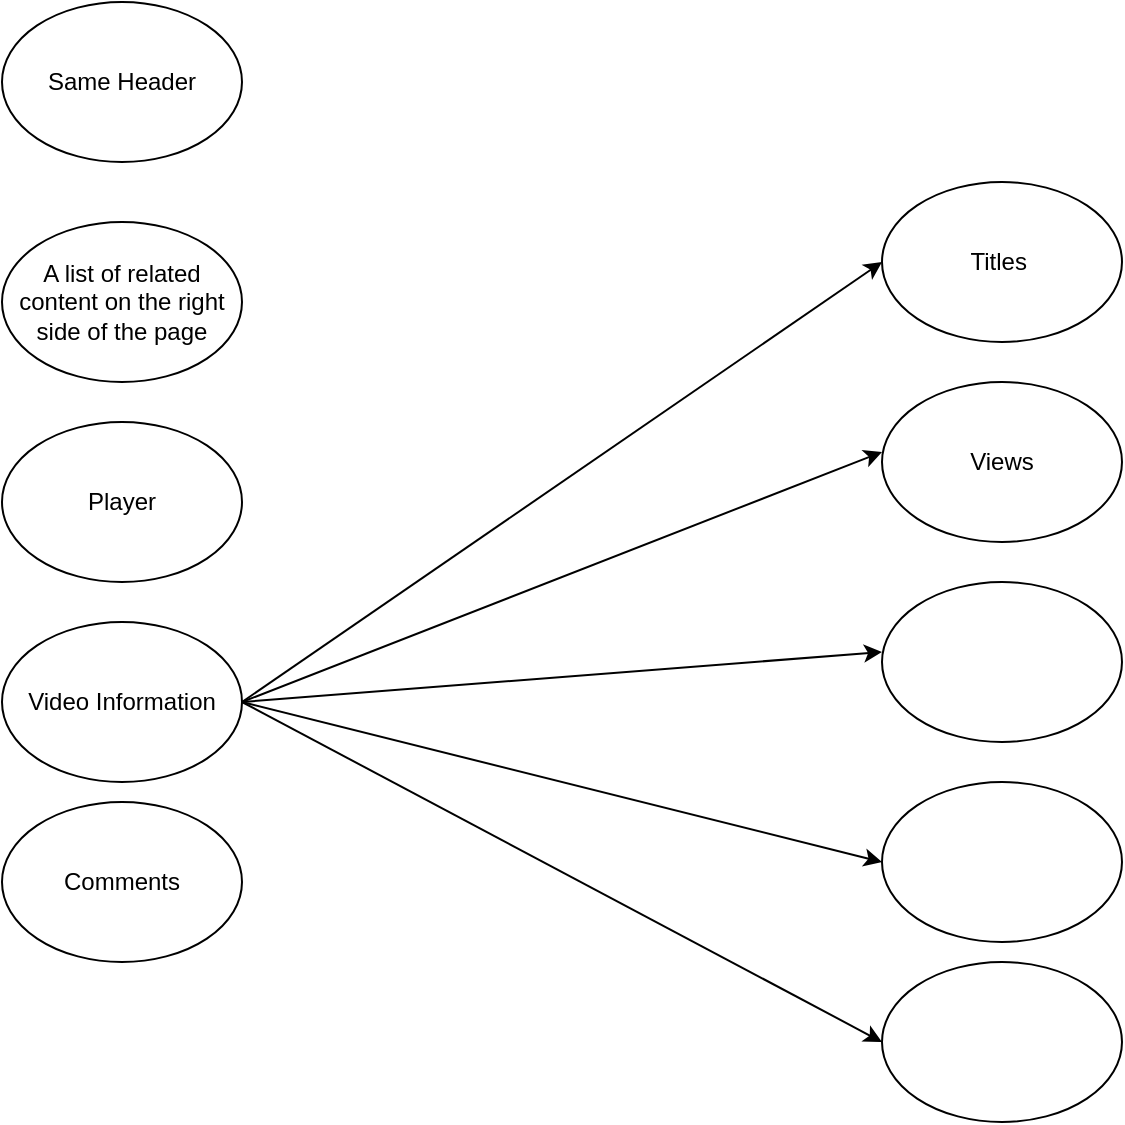 <mxfile version="13.5.7" type="github">
  <diagram id="XvZLFA-KXbg1hIquNyjK" name="Page-1">
    <mxGraphModel dx="946" dy="556" grid="1" gridSize="10" guides="1" tooltips="1" connect="1" arrows="1" fold="1" page="1" pageScale="1" pageWidth="827" pageHeight="1169" math="0" shadow="0">
      <root>
        <mxCell id="0" />
        <mxCell id="1" parent="0" />
        <mxCell id="agJqI3_dGWG6YFOcP7a3-1" value="Comments" style="ellipse;whiteSpace=wrap;html=1;" vertex="1" parent="1">
          <mxGeometry x="70" y="440" width="120" height="80" as="geometry" />
        </mxCell>
        <mxCell id="agJqI3_dGWG6YFOcP7a3-2" value="Video Information" style="ellipse;whiteSpace=wrap;html=1;" vertex="1" parent="1">
          <mxGeometry x="70" y="350" width="120" height="80" as="geometry" />
        </mxCell>
        <mxCell id="agJqI3_dGWG6YFOcP7a3-3" value="Player" style="ellipse;whiteSpace=wrap;html=1;" vertex="1" parent="1">
          <mxGeometry x="70" y="250" width="120" height="80" as="geometry" />
        </mxCell>
        <mxCell id="agJqI3_dGWG6YFOcP7a3-4" value="A list of related content on the right side of the page" style="ellipse;whiteSpace=wrap;html=1;" vertex="1" parent="1">
          <mxGeometry x="70" y="150" width="120" height="80" as="geometry" />
        </mxCell>
        <mxCell id="agJqI3_dGWG6YFOcP7a3-5" value="Same Header" style="ellipse;whiteSpace=wrap;html=1;" vertex="1" parent="1">
          <mxGeometry x="70" y="40" width="120" height="80" as="geometry" />
        </mxCell>
        <mxCell id="agJqI3_dGWG6YFOcP7a3-6" value="Titles&amp;nbsp;" style="ellipse;whiteSpace=wrap;html=1;" vertex="1" parent="1">
          <mxGeometry x="510" y="130" width="120" height="80" as="geometry" />
        </mxCell>
        <mxCell id="agJqI3_dGWG6YFOcP7a3-7" value="Views" style="ellipse;whiteSpace=wrap;html=1;" vertex="1" parent="1">
          <mxGeometry x="510" y="230" width="120" height="80" as="geometry" />
        </mxCell>
        <mxCell id="agJqI3_dGWG6YFOcP7a3-8" value="" style="ellipse;whiteSpace=wrap;html=1;" vertex="1" parent="1">
          <mxGeometry x="510" y="520" width="120" height="80" as="geometry" />
        </mxCell>
        <mxCell id="agJqI3_dGWG6YFOcP7a3-9" value="" style="ellipse;whiteSpace=wrap;html=1;" vertex="1" parent="1">
          <mxGeometry x="510" y="430" width="120" height="80" as="geometry" />
        </mxCell>
        <mxCell id="agJqI3_dGWG6YFOcP7a3-10" value="" style="ellipse;whiteSpace=wrap;html=1;" vertex="1" parent="1">
          <mxGeometry x="510" y="330" width="120" height="80" as="geometry" />
        </mxCell>
        <mxCell id="agJqI3_dGWG6YFOcP7a3-11" value="" style="endArrow=classic;html=1;exitX=1;exitY=0.5;exitDx=0;exitDy=0;" edge="1" parent="1" source="agJqI3_dGWG6YFOcP7a3-2">
          <mxGeometry width="50" height="50" relative="1" as="geometry">
            <mxPoint x="460" y="220" as="sourcePoint" />
            <mxPoint x="510" y="170" as="targetPoint" />
          </mxGeometry>
        </mxCell>
        <mxCell id="agJqI3_dGWG6YFOcP7a3-12" value="" style="endArrow=classic;html=1;" edge="1" parent="1">
          <mxGeometry width="50" height="50" relative="1" as="geometry">
            <mxPoint x="190" y="390" as="sourcePoint" />
            <mxPoint x="510" y="265" as="targetPoint" />
          </mxGeometry>
        </mxCell>
        <mxCell id="agJqI3_dGWG6YFOcP7a3-13" value="" style="endArrow=classic;html=1;exitX=1;exitY=0.5;exitDx=0;exitDy=0;" edge="1" parent="1" source="agJqI3_dGWG6YFOcP7a3-2">
          <mxGeometry width="50" height="50" relative="1" as="geometry">
            <mxPoint x="460" y="415" as="sourcePoint" />
            <mxPoint x="510" y="365" as="targetPoint" />
          </mxGeometry>
        </mxCell>
        <mxCell id="agJqI3_dGWG6YFOcP7a3-14" value="" style="endArrow=classic;html=1;exitX=1;exitY=0.5;exitDx=0;exitDy=0;" edge="1" parent="1" source="agJqI3_dGWG6YFOcP7a3-2">
          <mxGeometry width="50" height="50" relative="1" as="geometry">
            <mxPoint x="460" y="520" as="sourcePoint" />
            <mxPoint x="510" y="470" as="targetPoint" />
          </mxGeometry>
        </mxCell>
        <mxCell id="agJqI3_dGWG6YFOcP7a3-15" value="" style="endArrow=classic;html=1;" edge="1" parent="1">
          <mxGeometry width="50" height="50" relative="1" as="geometry">
            <mxPoint x="190" y="390" as="sourcePoint" />
            <mxPoint x="510" y="560" as="targetPoint" />
          </mxGeometry>
        </mxCell>
      </root>
    </mxGraphModel>
  </diagram>
</mxfile>
